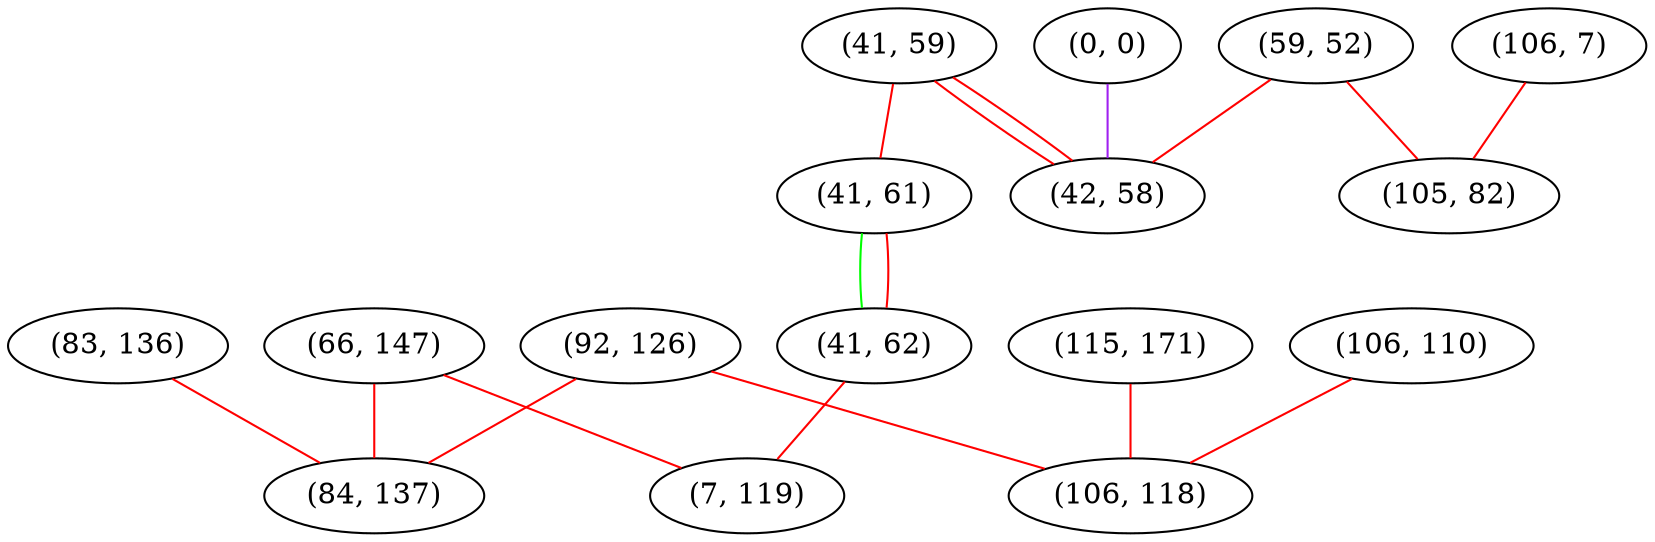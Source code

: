 graph "" {
"(83, 136)";
"(41, 59)";
"(66, 147)";
"(92, 126)";
"(106, 7)";
"(59, 52)";
"(0, 0)";
"(115, 171)";
"(41, 61)";
"(106, 110)";
"(41, 62)";
"(42, 58)";
"(105, 82)";
"(84, 137)";
"(106, 118)";
"(7, 119)";
"(83, 136)" -- "(84, 137)"  [color=red, key=0, weight=1];
"(41, 59)" -- "(41, 61)"  [color=red, key=0, weight=1];
"(41, 59)" -- "(42, 58)"  [color=red, key=0, weight=1];
"(41, 59)" -- "(42, 58)"  [color=red, key=1, weight=1];
"(66, 147)" -- "(84, 137)"  [color=red, key=0, weight=1];
"(66, 147)" -- "(7, 119)"  [color=red, key=0, weight=1];
"(92, 126)" -- "(106, 118)"  [color=red, key=0, weight=1];
"(92, 126)" -- "(84, 137)"  [color=red, key=0, weight=1];
"(106, 7)" -- "(105, 82)"  [color=red, key=0, weight=1];
"(59, 52)" -- "(105, 82)"  [color=red, key=0, weight=1];
"(59, 52)" -- "(42, 58)"  [color=red, key=0, weight=1];
"(0, 0)" -- "(42, 58)"  [color=purple, key=0, weight=4];
"(115, 171)" -- "(106, 118)"  [color=red, key=0, weight=1];
"(41, 61)" -- "(41, 62)"  [color=green, key=0, weight=2];
"(41, 61)" -- "(41, 62)"  [color=red, key=1, weight=1];
"(106, 110)" -- "(106, 118)"  [color=red, key=0, weight=1];
"(41, 62)" -- "(7, 119)"  [color=red, key=0, weight=1];
}
